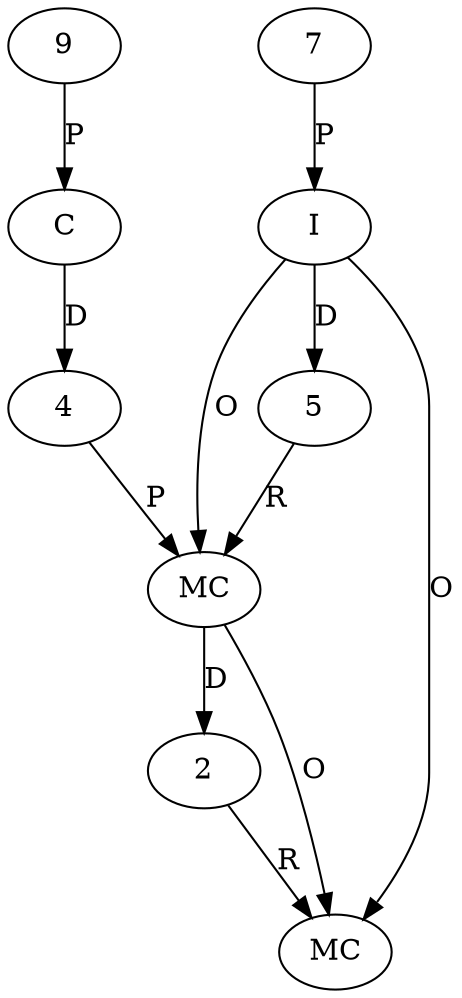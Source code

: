 digraph "AUG" {

  1 [ label="MC" s="toHashCode()" t="HashCodeBuilder" l="283" ];
  2 [ t="HashCodeBuilder" n="dummy_" ];
  3 [ label="MC" s="append()" t="HashCodeBuilder" l="283" ];
  4 [ t="Object" n="dummy_" ];
  5 [ t="HashCodeBuilder" n="dummy_" ];
  6 [ label="I" t="HashCodeBuilder" l="283" ];
  7 [ t="int" v="17" ];
  8 [ label="C" t="Object" l="283" ];
  9 [ t="float[]" n="obj" ];
  3 -> 1 [ label="O" ];
  6 -> 1 [ label="O" ];
  2 -> 1 [ label="R" ];
  3 -> 2 [ label="D" ];
  4 -> 3 [ label="P" ];
  6 -> 3 [ label="O" ];
  5 -> 3 [ label="R" ];
  8 -> 4 [ label="D" ];
  6 -> 5 [ label="D" ];
  7 -> 6 [ label="P" ];
  9 -> 8 [ label="P" ];
}
